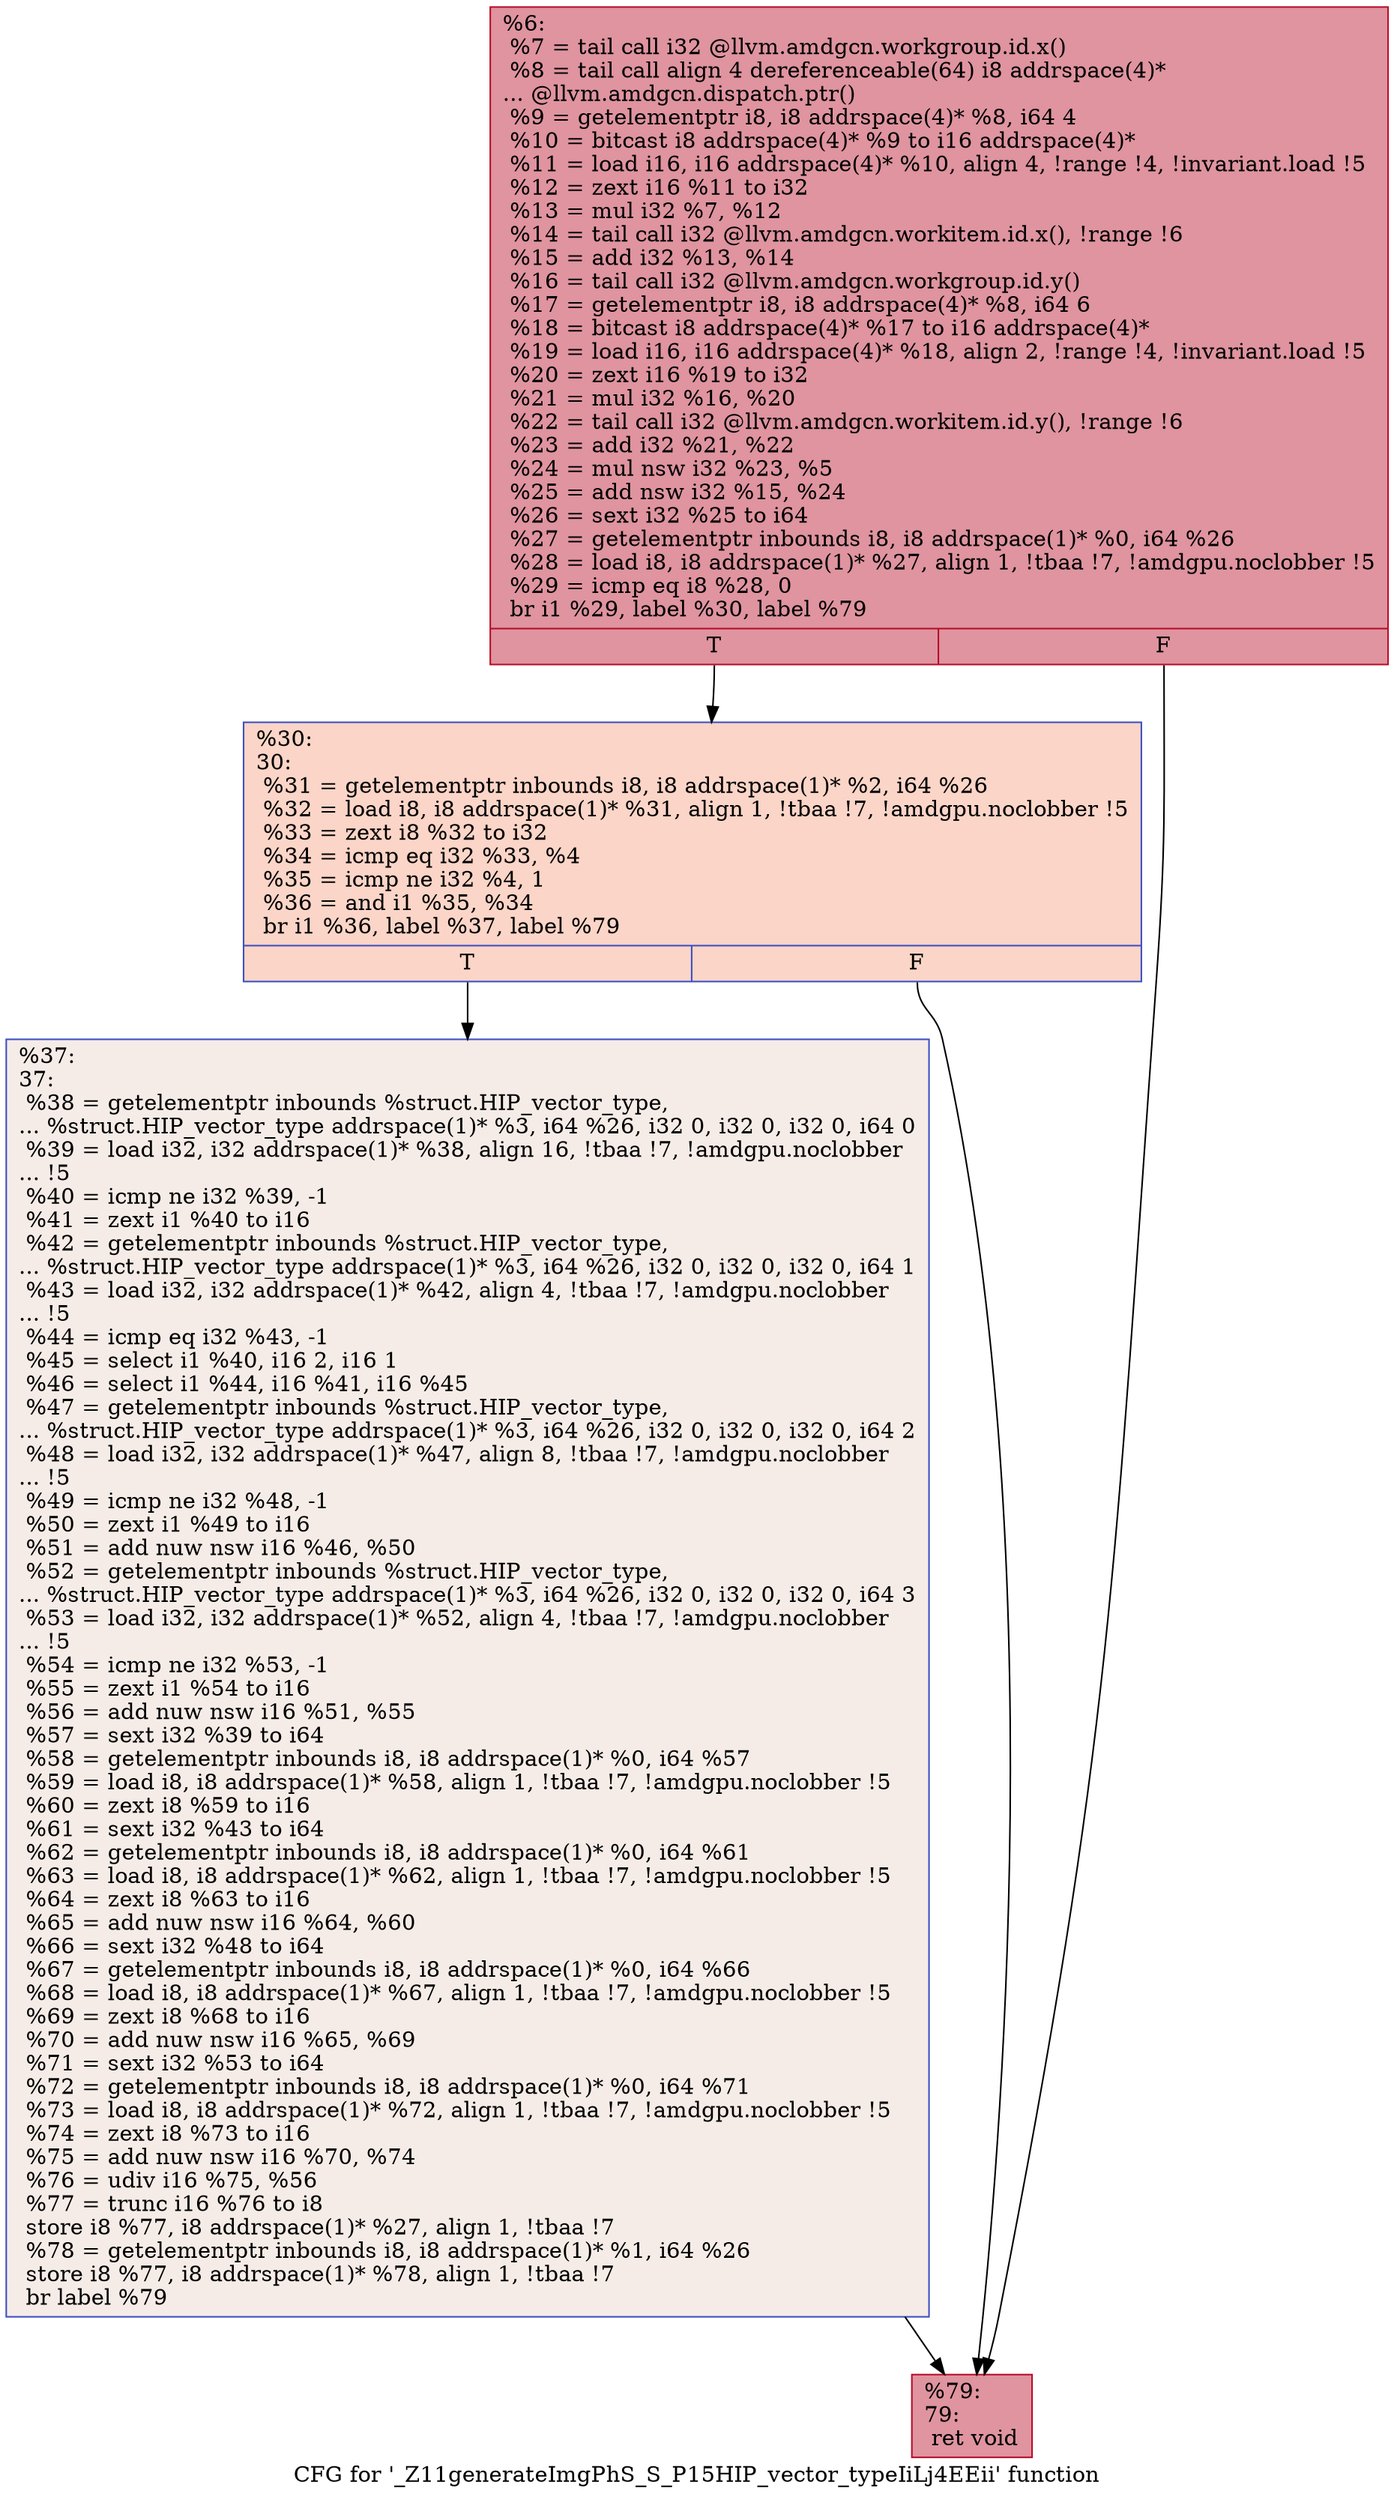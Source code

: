 digraph "CFG for '_Z11generateImgPhS_S_P15HIP_vector_typeIiLj4EEii' function" {
	label="CFG for '_Z11generateImgPhS_S_P15HIP_vector_typeIiLj4EEii' function";

	Node0x5171730 [shape=record,color="#b70d28ff", style=filled, fillcolor="#b70d2870",label="{%6:\l  %7 = tail call i32 @llvm.amdgcn.workgroup.id.x()\l  %8 = tail call align 4 dereferenceable(64) i8 addrspace(4)*\l... @llvm.amdgcn.dispatch.ptr()\l  %9 = getelementptr i8, i8 addrspace(4)* %8, i64 4\l  %10 = bitcast i8 addrspace(4)* %9 to i16 addrspace(4)*\l  %11 = load i16, i16 addrspace(4)* %10, align 4, !range !4, !invariant.load !5\l  %12 = zext i16 %11 to i32\l  %13 = mul i32 %7, %12\l  %14 = tail call i32 @llvm.amdgcn.workitem.id.x(), !range !6\l  %15 = add i32 %13, %14\l  %16 = tail call i32 @llvm.amdgcn.workgroup.id.y()\l  %17 = getelementptr i8, i8 addrspace(4)* %8, i64 6\l  %18 = bitcast i8 addrspace(4)* %17 to i16 addrspace(4)*\l  %19 = load i16, i16 addrspace(4)* %18, align 2, !range !4, !invariant.load !5\l  %20 = zext i16 %19 to i32\l  %21 = mul i32 %16, %20\l  %22 = tail call i32 @llvm.amdgcn.workitem.id.y(), !range !6\l  %23 = add i32 %21, %22\l  %24 = mul nsw i32 %23, %5\l  %25 = add nsw i32 %15, %24\l  %26 = sext i32 %25 to i64\l  %27 = getelementptr inbounds i8, i8 addrspace(1)* %0, i64 %26\l  %28 = load i8, i8 addrspace(1)* %27, align 1, !tbaa !7, !amdgpu.noclobber !5\l  %29 = icmp eq i8 %28, 0\l  br i1 %29, label %30, label %79\l|{<s0>T|<s1>F}}"];
	Node0x5171730:s0 -> Node0x5175490;
	Node0x5171730:s1 -> Node0x5175520;
	Node0x5175490 [shape=record,color="#3d50c3ff", style=filled, fillcolor="#f5a08170",label="{%30:\l30:                                               \l  %31 = getelementptr inbounds i8, i8 addrspace(1)* %2, i64 %26\l  %32 = load i8, i8 addrspace(1)* %31, align 1, !tbaa !7, !amdgpu.noclobber !5\l  %33 = zext i8 %32 to i32\l  %34 = icmp eq i32 %33, %4\l  %35 = icmp ne i32 %4, 1\l  %36 = and i1 %35, %34\l  br i1 %36, label %37, label %79\l|{<s0>T|<s1>F}}"];
	Node0x5175490:s0 -> Node0x51760e0;
	Node0x5175490:s1 -> Node0x5175520;
	Node0x51760e0 [shape=record,color="#3d50c3ff", style=filled, fillcolor="#ead5c970",label="{%37:\l37:                                               \l  %38 = getelementptr inbounds %struct.HIP_vector_type,\l... %struct.HIP_vector_type addrspace(1)* %3, i64 %26, i32 0, i32 0, i32 0, i64 0\l  %39 = load i32, i32 addrspace(1)* %38, align 16, !tbaa !7, !amdgpu.noclobber\l... !5\l  %40 = icmp ne i32 %39, -1\l  %41 = zext i1 %40 to i16\l  %42 = getelementptr inbounds %struct.HIP_vector_type,\l... %struct.HIP_vector_type addrspace(1)* %3, i64 %26, i32 0, i32 0, i32 0, i64 1\l  %43 = load i32, i32 addrspace(1)* %42, align 4, !tbaa !7, !amdgpu.noclobber\l... !5\l  %44 = icmp eq i32 %43, -1\l  %45 = select i1 %40, i16 2, i16 1\l  %46 = select i1 %44, i16 %41, i16 %45\l  %47 = getelementptr inbounds %struct.HIP_vector_type,\l... %struct.HIP_vector_type addrspace(1)* %3, i64 %26, i32 0, i32 0, i32 0, i64 2\l  %48 = load i32, i32 addrspace(1)* %47, align 8, !tbaa !7, !amdgpu.noclobber\l... !5\l  %49 = icmp ne i32 %48, -1\l  %50 = zext i1 %49 to i16\l  %51 = add nuw nsw i16 %46, %50\l  %52 = getelementptr inbounds %struct.HIP_vector_type,\l... %struct.HIP_vector_type addrspace(1)* %3, i64 %26, i32 0, i32 0, i32 0, i64 3\l  %53 = load i32, i32 addrspace(1)* %52, align 4, !tbaa !7, !amdgpu.noclobber\l... !5\l  %54 = icmp ne i32 %53, -1\l  %55 = zext i1 %54 to i16\l  %56 = add nuw nsw i16 %51, %55\l  %57 = sext i32 %39 to i64\l  %58 = getelementptr inbounds i8, i8 addrspace(1)* %0, i64 %57\l  %59 = load i8, i8 addrspace(1)* %58, align 1, !tbaa !7, !amdgpu.noclobber !5\l  %60 = zext i8 %59 to i16\l  %61 = sext i32 %43 to i64\l  %62 = getelementptr inbounds i8, i8 addrspace(1)* %0, i64 %61\l  %63 = load i8, i8 addrspace(1)* %62, align 1, !tbaa !7, !amdgpu.noclobber !5\l  %64 = zext i8 %63 to i16\l  %65 = add nuw nsw i16 %64, %60\l  %66 = sext i32 %48 to i64\l  %67 = getelementptr inbounds i8, i8 addrspace(1)* %0, i64 %66\l  %68 = load i8, i8 addrspace(1)* %67, align 1, !tbaa !7, !amdgpu.noclobber !5\l  %69 = zext i8 %68 to i16\l  %70 = add nuw nsw i16 %65, %69\l  %71 = sext i32 %53 to i64\l  %72 = getelementptr inbounds i8, i8 addrspace(1)* %0, i64 %71\l  %73 = load i8, i8 addrspace(1)* %72, align 1, !tbaa !7, !amdgpu.noclobber !5\l  %74 = zext i8 %73 to i16\l  %75 = add nuw nsw i16 %70, %74\l  %76 = udiv i16 %75, %56\l  %77 = trunc i16 %76 to i8\l  store i8 %77, i8 addrspace(1)* %27, align 1, !tbaa !7\l  %78 = getelementptr inbounds i8, i8 addrspace(1)* %1, i64 %26\l  store i8 %77, i8 addrspace(1)* %78, align 1, !tbaa !7\l  br label %79\l}"];
	Node0x51760e0 -> Node0x5175520;
	Node0x5175520 [shape=record,color="#b70d28ff", style=filled, fillcolor="#b70d2870",label="{%79:\l79:                                               \l  ret void\l}"];
}
